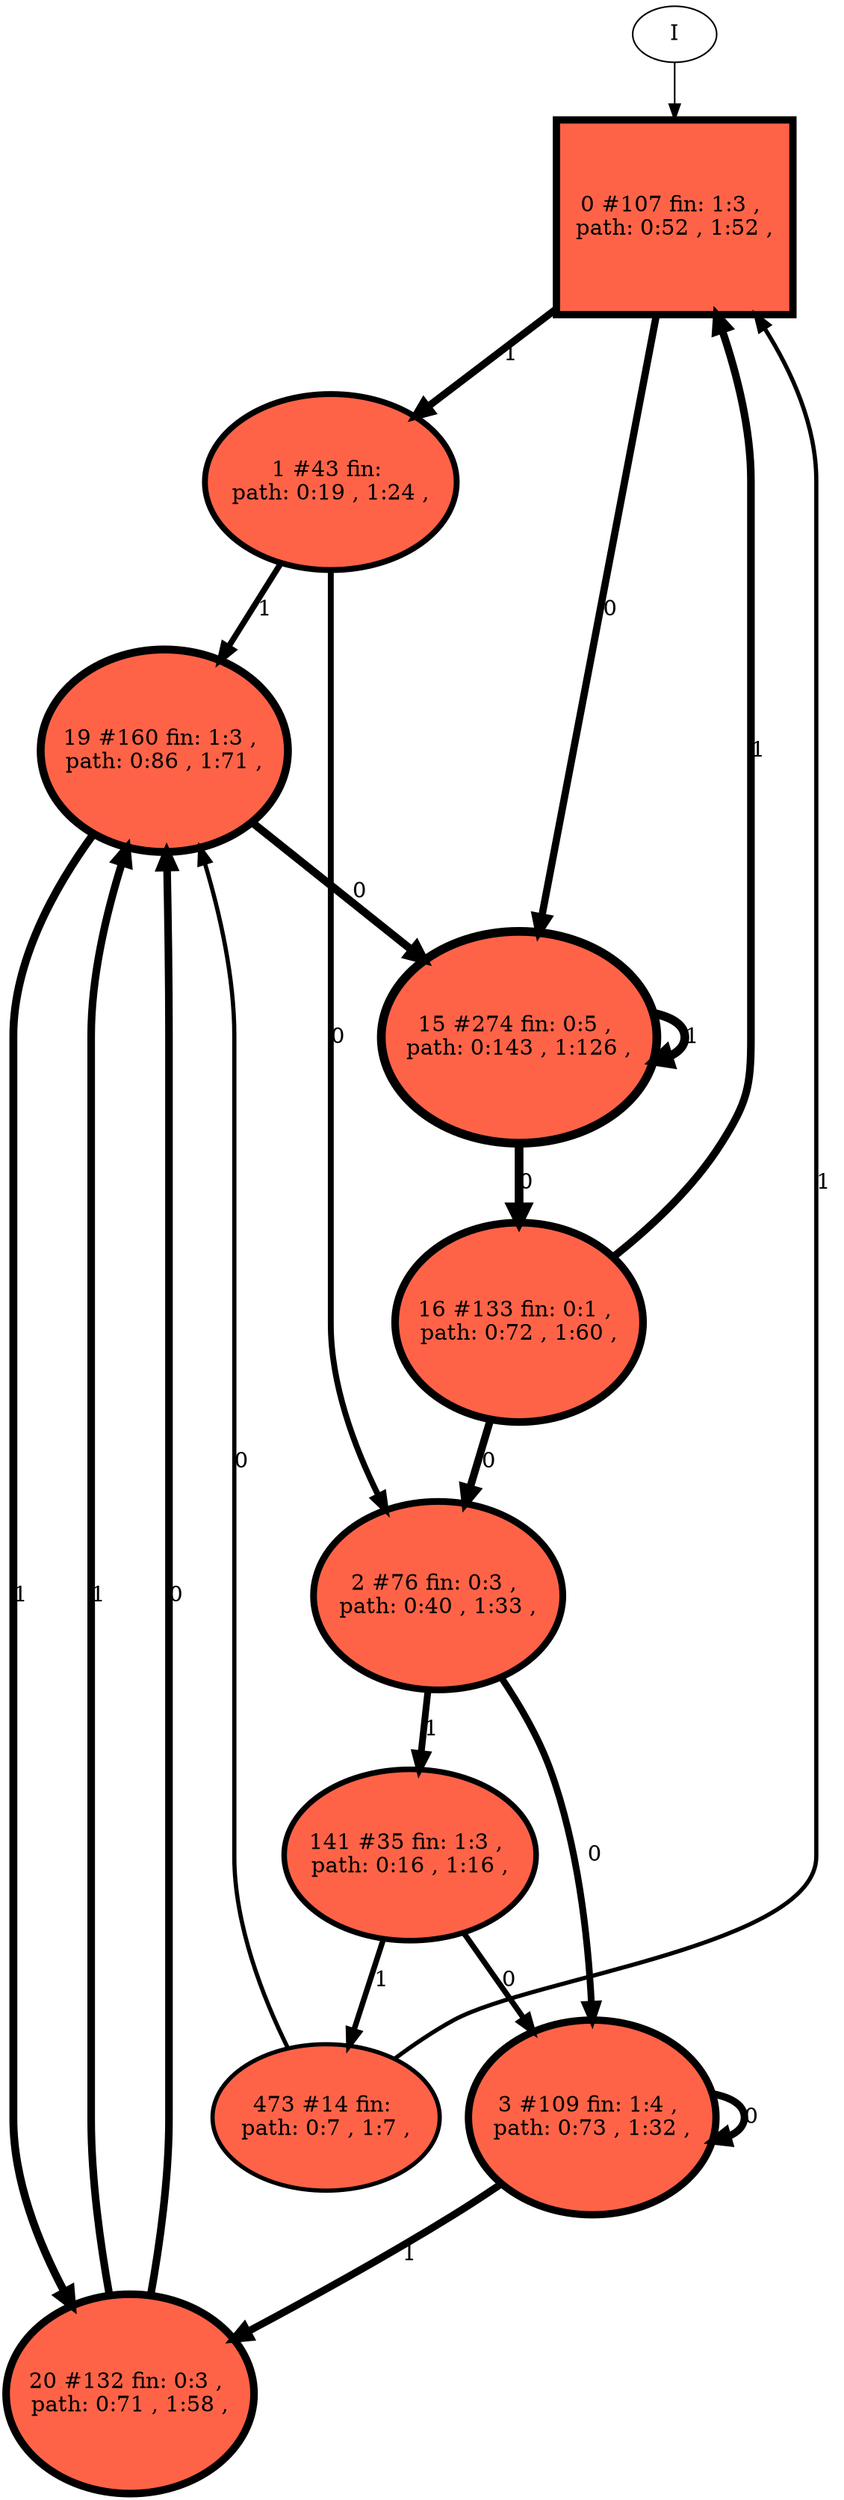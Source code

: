 // produced with flexfringe // 
digraph DFA {
	0 [label="root" shape=box];
		I -> 0;
	0 [ label="0 #107 fin: 1:3 , 
 path: 0:52 , 1:52 , " , style=filled, fillcolor="tomato", width=1.73733, height=1.73733, penwidth=4.68213];
		0 -> 1 [label="1 " , penwidth=4.68213 ];
		0 -> 15 [label="0 " , penwidth=4.68213 ];
	1 [ label="1 #43 fin: 
 path: 0:19 , 1:24 , " , style=filled, fillcolor="tomato", width=1.56532, height=1.56532, penwidth=3.78419];
		1 -> 19 [label="1 " , penwidth=3.78419 ];
		1 -> 2 [label="0 " , penwidth=3.78419 ];
	15 [ label="15 #274 fin: 0:5 , 
 path: 0:143 , 1:126 , " , style=filled, fillcolor="tomato", width=1.88961, height=1.88961, penwidth=5.61677];
		15 -> 15 [label="1 " , penwidth=5.61677 ];
		15 -> 16 [label="0 " , penwidth=5.61677 ];
	19 [ label="19 #160 fin: 1:3 , 
 path: 0:86 , 1:71 , " , style=filled, fillcolor="tomato", width=1.80524, height=1.80524, penwidth=5.0814];
		19 -> 20 [label="1 " , penwidth=5.0814 ];
		19 -> 15 [label="0 " , penwidth=5.0814 ];
	2 [ label="2 #76 fin: 0:3 , 
 path: 0:40 , 1:33 , " , style=filled, fillcolor="tomato", width=1.67594, height=1.67594, penwidth=4.34381];
		2 -> 141 [label="1 " , penwidth=4.34381 ];
		2 -> 3 [label="0 " , penwidth=4.34381 ];
	16 [ label="16 #133 fin: 0:1 , 
 path: 0:72 , 1:60 , " , style=filled, fillcolor="tomato", width=1.77459, height=1.77459, penwidth=4.89784];
		16 -> 0 [label="1 " , penwidth=4.89784 ];
		16 -> 2 [label="0 " , penwidth=4.89784 ];
	20 [ label="20 #132 fin: 0:3 , 
 path: 0:71 , 1:58 , " , style=filled, fillcolor="tomato", width=1.77332, height=1.77332, penwidth=4.89035];
		20 -> 19 [label="1 " , penwidth=4.89035 ];
		20 -> 19 [label="0 " , penwidth=4.89035 ];
	3 [ label="3 #109 fin: 1:4 , 
 path: 0:73 , 1:32 , " , style=filled, fillcolor="tomato", width=1.74055, height=1.74055, penwidth=4.70048];
		3 -> 20 [label="1 " , penwidth=4.70048 ];
		3 -> 3 [label="0 " , penwidth=4.70048 ];
	141 [ label="141 #35 fin: 1:3 , 
 path: 0:16 , 1:16 , " , style=filled, fillcolor="tomato", width=1.52247, height=1.52247, penwidth=3.58352];
		141 -> 473 [label="1 " , penwidth=3.58352 ];
		141 -> 3 [label="0 " , penwidth=3.58352 ];
	473 [ label="473 #14 fin: 
 path: 0:7 , 1:7 , " , style=filled, fillcolor="tomato", width=1.31051, height=1.31051, penwidth=2.70805];
		473 -> 0 [label="1 " , penwidth=2.70805 ];
		473 -> 19 [label="0 " , penwidth=2.70805 ];
}
